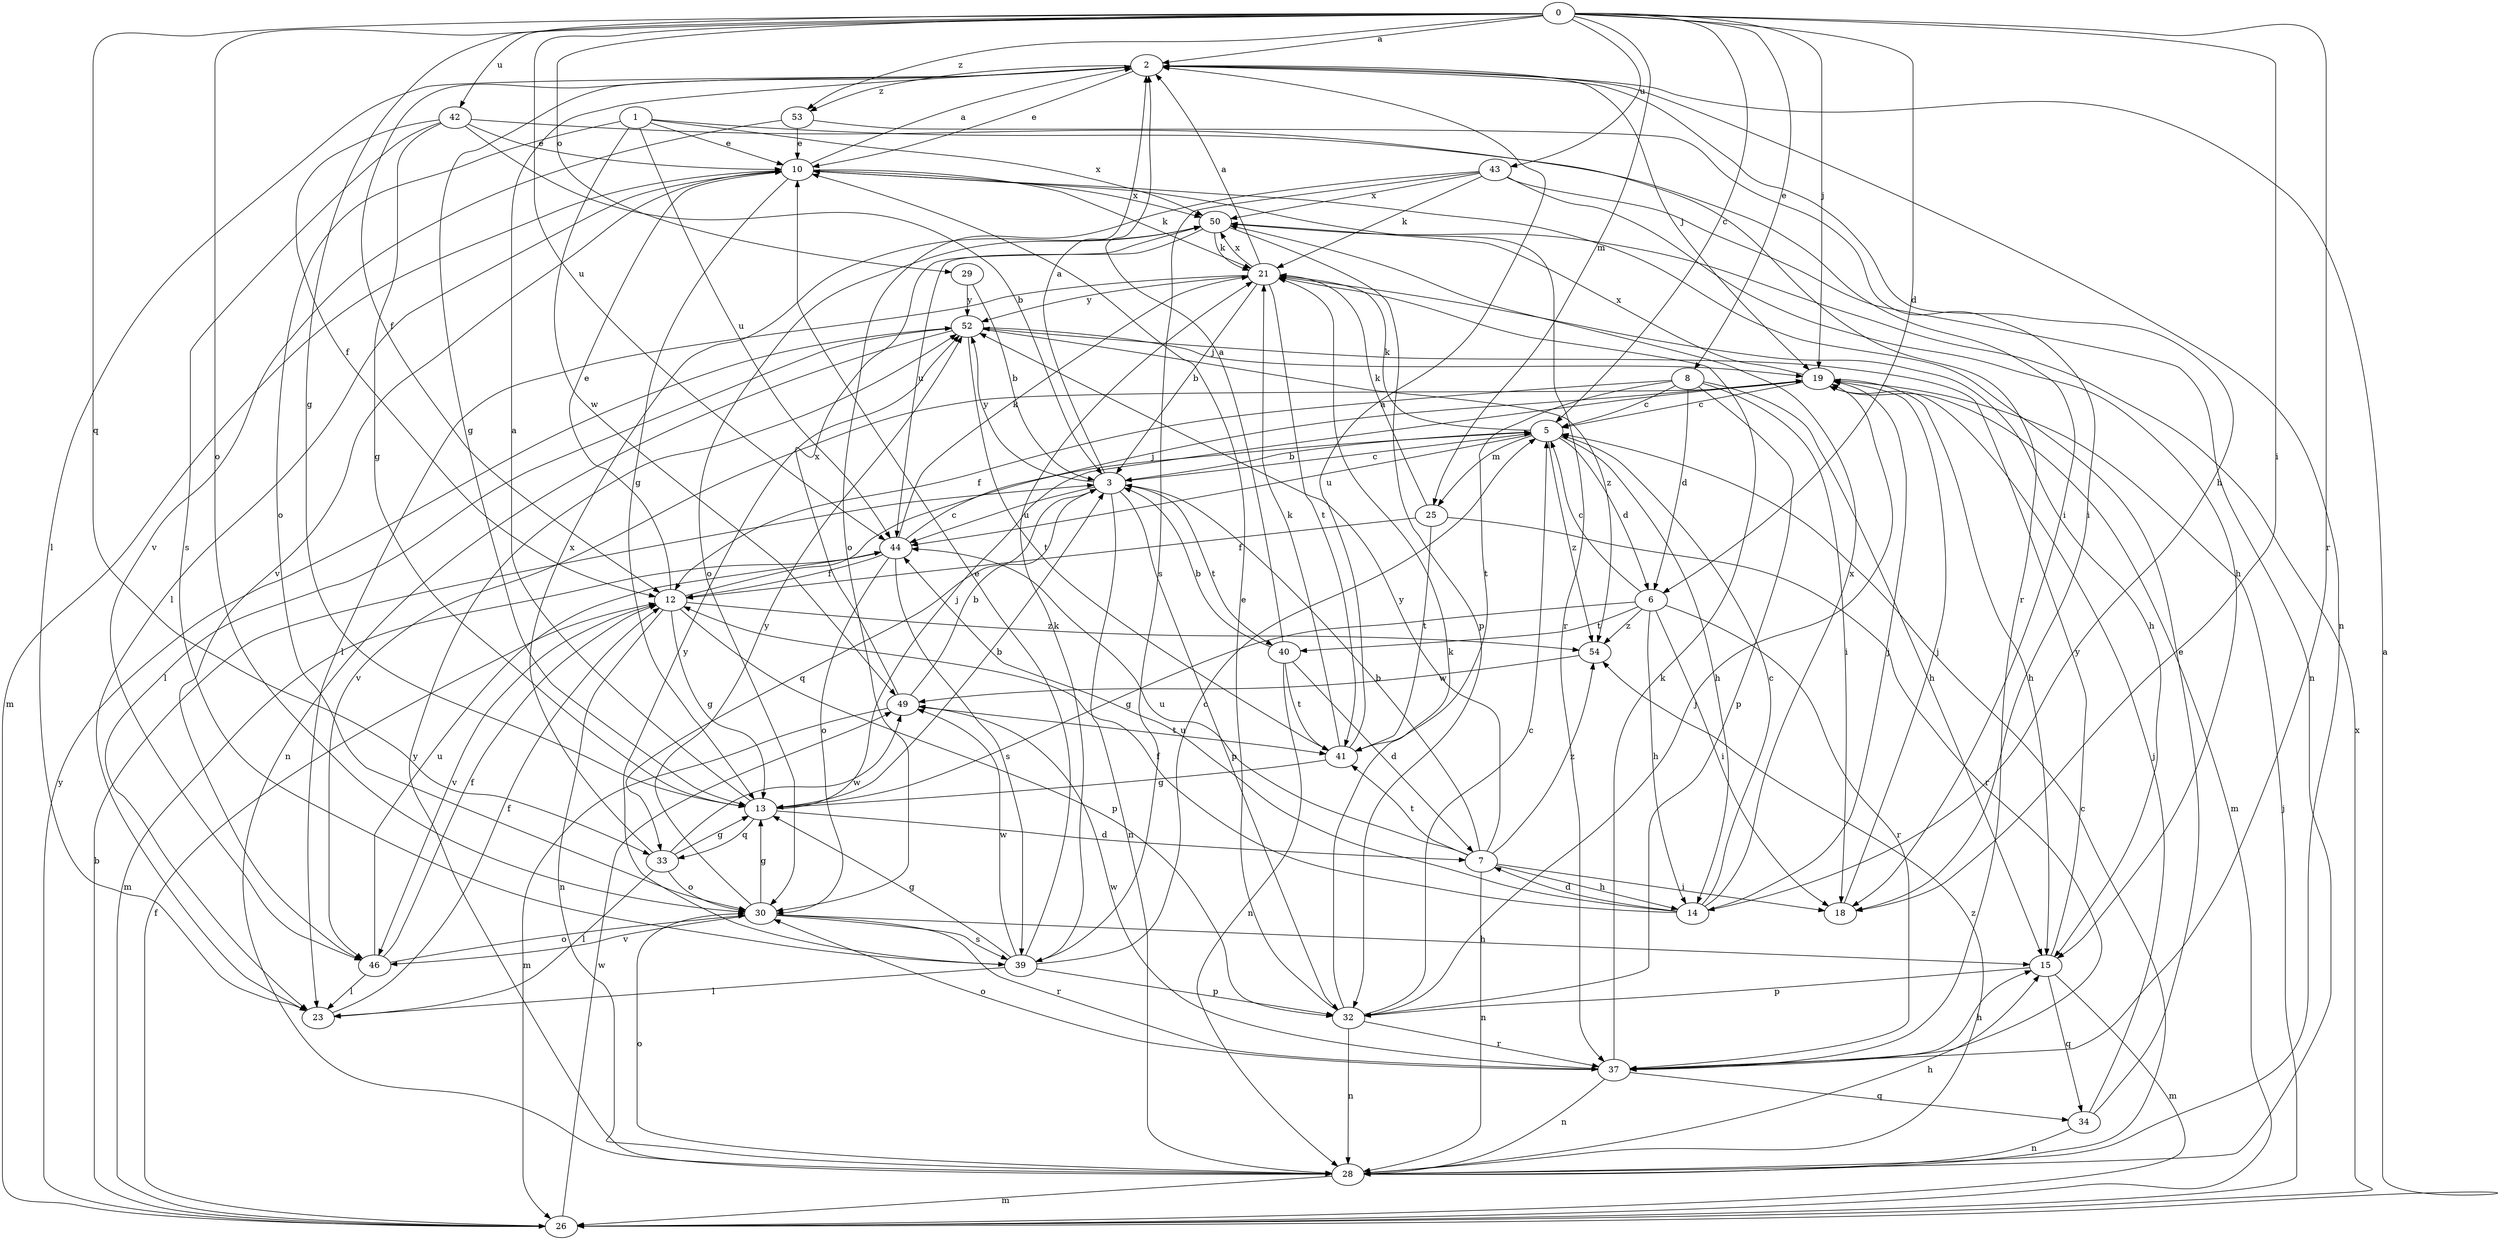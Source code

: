 strict digraph  {
0;
1;
2;
3;
5;
6;
7;
8;
10;
12;
13;
14;
15;
18;
19;
21;
23;
25;
26;
28;
29;
30;
32;
33;
34;
37;
39;
40;
41;
42;
43;
44;
46;
49;
50;
52;
53;
54;
0 -> 2  [label=a];
0 -> 5  [label=c];
0 -> 6  [label=d];
0 -> 8  [label=e];
0 -> 13  [label=g];
0 -> 18  [label=i];
0 -> 19  [label=j];
0 -> 25  [label=m];
0 -> 29  [label=o];
0 -> 30  [label=o];
0 -> 33  [label=q];
0 -> 37  [label=r];
0 -> 42  [label=u];
0 -> 43  [label=u];
0 -> 44  [label=u];
0 -> 53  [label=z];
1 -> 10  [label=e];
1 -> 30  [label=o];
1 -> 37  [label=r];
1 -> 44  [label=u];
1 -> 49  [label=w];
1 -> 50  [label=x];
2 -> 10  [label=e];
2 -> 12  [label=f];
2 -> 13  [label=g];
2 -> 14  [label=h];
2 -> 19  [label=j];
2 -> 23  [label=l];
2 -> 28  [label=n];
2 -> 53  [label=z];
3 -> 2  [label=a];
3 -> 5  [label=c];
3 -> 28  [label=n];
3 -> 32  [label=p];
3 -> 33  [label=q];
3 -> 40  [label=t];
3 -> 44  [label=u];
3 -> 52  [label=y];
5 -> 3  [label=b];
5 -> 6  [label=d];
5 -> 14  [label=h];
5 -> 21  [label=k];
5 -> 25  [label=m];
5 -> 44  [label=u];
5 -> 54  [label=z];
6 -> 5  [label=c];
6 -> 13  [label=g];
6 -> 14  [label=h];
6 -> 18  [label=i];
6 -> 37  [label=r];
6 -> 40  [label=t];
6 -> 54  [label=z];
7 -> 3  [label=b];
7 -> 14  [label=h];
7 -> 18  [label=i];
7 -> 28  [label=n];
7 -> 41  [label=t];
7 -> 44  [label=u];
7 -> 52  [label=y];
7 -> 54  [label=z];
8 -> 5  [label=c];
8 -> 6  [label=d];
8 -> 12  [label=f];
8 -> 15  [label=h];
8 -> 18  [label=i];
8 -> 32  [label=p];
8 -> 41  [label=t];
10 -> 2  [label=a];
10 -> 13  [label=g];
10 -> 21  [label=k];
10 -> 23  [label=l];
10 -> 26  [label=m];
10 -> 37  [label=r];
10 -> 46  [label=v];
10 -> 50  [label=x];
12 -> 5  [label=c];
12 -> 10  [label=e];
12 -> 13  [label=g];
12 -> 28  [label=n];
12 -> 32  [label=p];
12 -> 46  [label=v];
12 -> 54  [label=z];
13 -> 2  [label=a];
13 -> 3  [label=b];
13 -> 7  [label=d];
13 -> 19  [label=j];
13 -> 33  [label=q];
14 -> 5  [label=c];
14 -> 7  [label=d];
14 -> 12  [label=f];
14 -> 19  [label=j];
14 -> 44  [label=u];
14 -> 50  [label=x];
15 -> 26  [label=m];
15 -> 32  [label=p];
15 -> 34  [label=q];
15 -> 52  [label=y];
18 -> 19  [label=j];
19 -> 5  [label=c];
19 -> 15  [label=h];
19 -> 26  [label=m];
19 -> 46  [label=v];
19 -> 50  [label=x];
21 -> 2  [label=a];
21 -> 3  [label=b];
21 -> 15  [label=h];
21 -> 23  [label=l];
21 -> 41  [label=t];
21 -> 50  [label=x];
21 -> 52  [label=y];
23 -> 12  [label=f];
25 -> 12  [label=f];
25 -> 21  [label=k];
25 -> 37  [label=r];
25 -> 41  [label=t];
26 -> 2  [label=a];
26 -> 3  [label=b];
26 -> 12  [label=f];
26 -> 19  [label=j];
26 -> 49  [label=w];
26 -> 50  [label=x];
26 -> 52  [label=y];
28 -> 5  [label=c];
28 -> 15  [label=h];
28 -> 26  [label=m];
28 -> 30  [label=o];
28 -> 52  [label=y];
28 -> 54  [label=z];
29 -> 3  [label=b];
29 -> 52  [label=y];
30 -> 13  [label=g];
30 -> 15  [label=h];
30 -> 37  [label=r];
30 -> 39  [label=s];
30 -> 46  [label=v];
30 -> 52  [label=y];
32 -> 5  [label=c];
32 -> 10  [label=e];
32 -> 19  [label=j];
32 -> 21  [label=k];
32 -> 28  [label=n];
32 -> 37  [label=r];
33 -> 13  [label=g];
33 -> 23  [label=l];
33 -> 30  [label=o];
33 -> 49  [label=w];
33 -> 50  [label=x];
34 -> 10  [label=e];
34 -> 19  [label=j];
34 -> 28  [label=n];
37 -> 15  [label=h];
37 -> 21  [label=k];
37 -> 28  [label=n];
37 -> 30  [label=o];
37 -> 34  [label=q];
37 -> 49  [label=w];
39 -> 5  [label=c];
39 -> 10  [label=e];
39 -> 13  [label=g];
39 -> 21  [label=k];
39 -> 23  [label=l];
39 -> 32  [label=p];
39 -> 49  [label=w];
39 -> 52  [label=y];
40 -> 2  [label=a];
40 -> 3  [label=b];
40 -> 7  [label=d];
40 -> 28  [label=n];
40 -> 41  [label=t];
41 -> 2  [label=a];
41 -> 13  [label=g];
41 -> 21  [label=k];
42 -> 3  [label=b];
42 -> 10  [label=e];
42 -> 12  [label=f];
42 -> 13  [label=g];
42 -> 18  [label=i];
42 -> 39  [label=s];
43 -> 15  [label=h];
43 -> 21  [label=k];
43 -> 28  [label=n];
43 -> 30  [label=o];
43 -> 39  [label=s];
43 -> 50  [label=x];
44 -> 12  [label=f];
44 -> 19  [label=j];
44 -> 21  [label=k];
44 -> 26  [label=m];
44 -> 30  [label=o];
44 -> 39  [label=s];
46 -> 12  [label=f];
46 -> 23  [label=l];
46 -> 30  [label=o];
46 -> 44  [label=u];
49 -> 3  [label=b];
49 -> 26  [label=m];
49 -> 41  [label=t];
49 -> 50  [label=x];
50 -> 21  [label=k];
50 -> 30  [label=o];
50 -> 32  [label=p];
50 -> 44  [label=u];
52 -> 19  [label=j];
52 -> 23  [label=l];
52 -> 28  [label=n];
52 -> 41  [label=t];
52 -> 54  [label=z];
53 -> 10  [label=e];
53 -> 18  [label=i];
53 -> 46  [label=v];
54 -> 49  [label=w];
}
